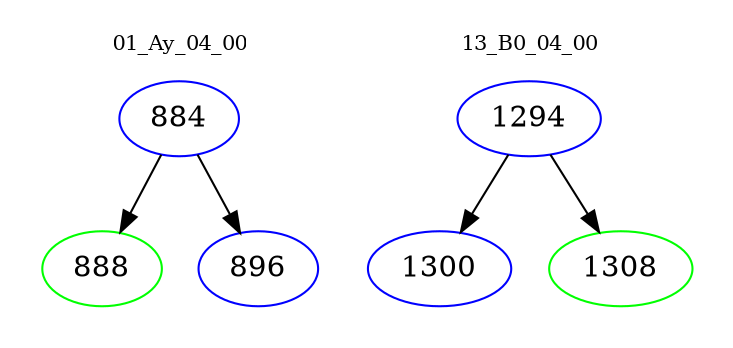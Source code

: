 digraph{
subgraph cluster_0 {
color = white
label = "01_Ay_04_00";
fontsize=10;
T0_884 [label="884", color="blue"]
T0_884 -> T0_888 [color="black"]
T0_888 [label="888", color="green"]
T0_884 -> T0_896 [color="black"]
T0_896 [label="896", color="blue"]
}
subgraph cluster_1 {
color = white
label = "13_B0_04_00";
fontsize=10;
T1_1294 [label="1294", color="blue"]
T1_1294 -> T1_1300 [color="black"]
T1_1300 [label="1300", color="blue"]
T1_1294 -> T1_1308 [color="black"]
T1_1308 [label="1308", color="green"]
}
}
